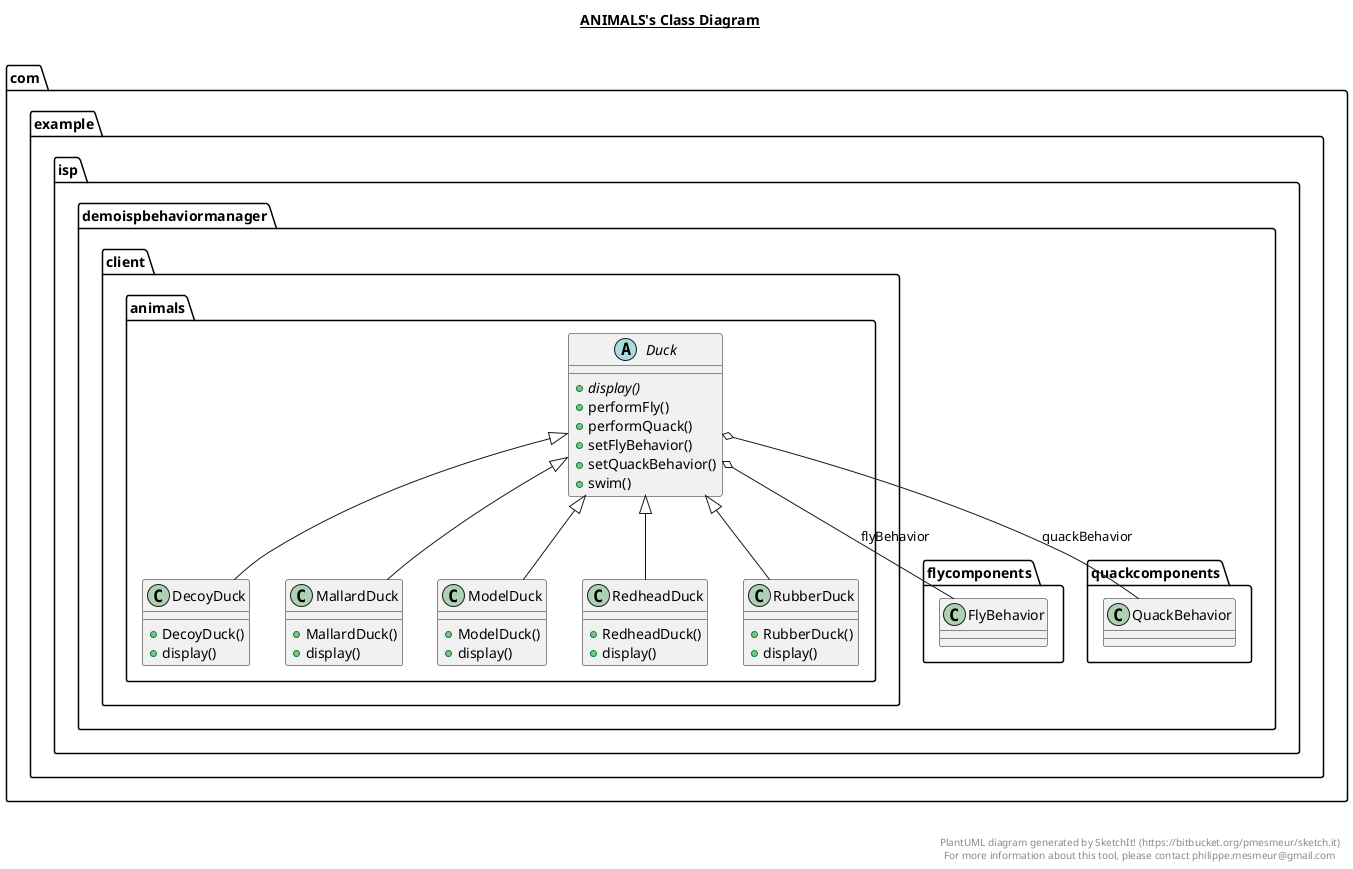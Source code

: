 @startuml

title __ANIMALS's Class Diagram__\n

  namespace com.example.isp.demoispbehaviormanager {
    namespace client.animals {
      class com.example.isp.demoispbehaviormanager.client.animals.DecoyDuck {
          + DecoyDuck()
          + display()
      }
    }
  }
  

  namespace com.example.isp.demoispbehaviormanager {
    namespace client.animals {
      abstract class com.example.isp.demoispbehaviormanager.client.animals.Duck {
          {abstract} + display()
          + performFly()
          + performQuack()
          + setFlyBehavior()
          + setQuackBehavior()
          + swim()
      }
    }
  }
  

  namespace com.example.isp.demoispbehaviormanager {
    namespace client.animals {
      class com.example.isp.demoispbehaviormanager.client.animals.MallardDuck {
          + MallardDuck()
          + display()
      }
    }
  }
  

  namespace com.example.isp.demoispbehaviormanager {
    namespace client.animals {
      class com.example.isp.demoispbehaviormanager.client.animals.ModelDuck {
          + ModelDuck()
          + display()
      }
    }
  }
  

  namespace com.example.isp.demoispbehaviormanager {
    namespace client.animals {
      class com.example.isp.demoispbehaviormanager.client.animals.RedheadDuck {
          + RedheadDuck()
          + display()
      }
    }
  }
  

  namespace com.example.isp.demoispbehaviormanager {
    namespace client.animals {
      class com.example.isp.demoispbehaviormanager.client.animals.RubberDuck {
          + RubberDuck()
          + display()
      }
    }
  }
  

  com.example.isp.demoispbehaviormanager.client.animals.DecoyDuck -up-|> com.example.isp.demoispbehaviormanager.client.animals.Duck
  com.example.isp.demoispbehaviormanager.client.animals.Duck o-- com.example.isp.demoispbehaviormanager.flycomponents.FlyBehavior : flyBehavior
  com.example.isp.demoispbehaviormanager.client.animals.Duck o-- com.example.isp.demoispbehaviormanager.quackcomponents.QuackBehavior : quackBehavior
  com.example.isp.demoispbehaviormanager.client.animals.MallardDuck -up-|> com.example.isp.demoispbehaviormanager.client.animals.Duck
  com.example.isp.demoispbehaviormanager.client.animals.ModelDuck -up-|> com.example.isp.demoispbehaviormanager.client.animals.Duck
  com.example.isp.demoispbehaviormanager.client.animals.RedheadDuck -up-|> com.example.isp.demoispbehaviormanager.client.animals.Duck
  com.example.isp.demoispbehaviormanager.client.animals.RubberDuck -up-|> com.example.isp.demoispbehaviormanager.client.animals.Duck


right footer


PlantUML diagram generated by SketchIt! (https://bitbucket.org/pmesmeur/sketch.it)
For more information about this tool, please contact philippe.mesmeur@gmail.com
endfooter

@enduml
